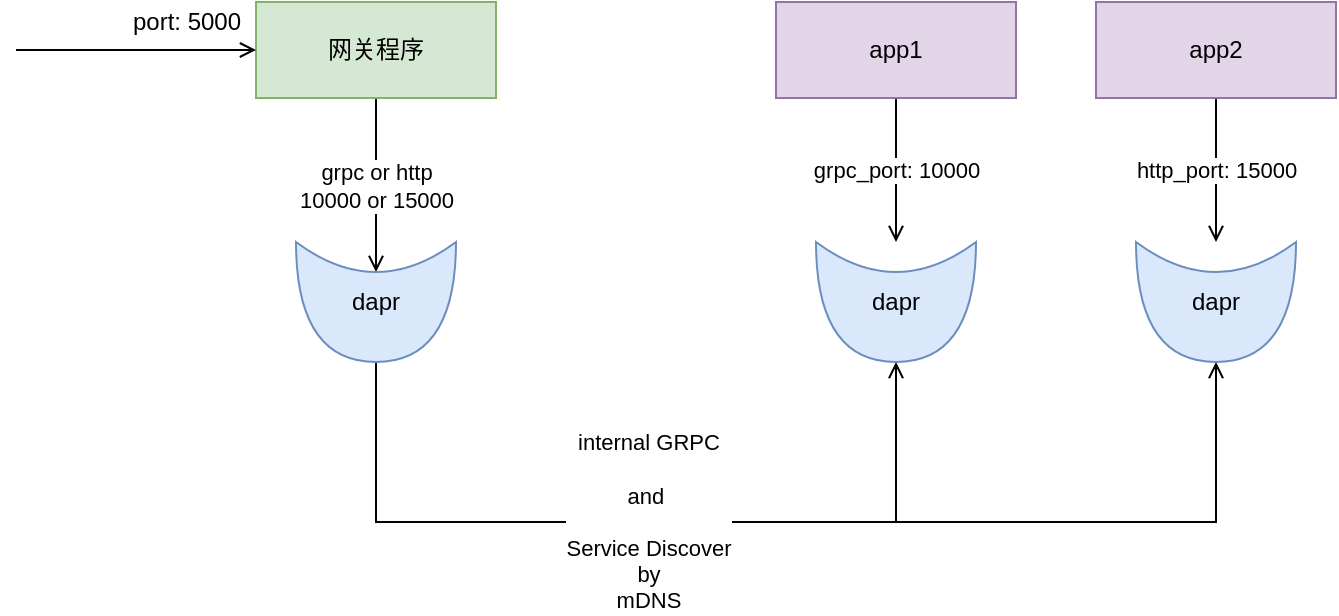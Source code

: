 <mxfile version="14.5.8" type="github"><diagram id="6xowlzXhY5Q-Y2xXlu2Q" name="Page-1"><mxGraphModel dx="867" dy="573" grid="1" gridSize="10" guides="1" tooltips="1" connect="1" arrows="1" fold="1" page="1" pageScale="1" pageWidth="827" pageHeight="1169" math="0" shadow="0"><root><mxCell id="0"/><mxCell id="1" parent="0"/><mxCell id="KHnR0hFewxRqwfDWExff-17" style="edgeStyle=orthogonalEdgeStyle;rounded=0;orthogonalLoop=1;jettySize=auto;html=1;exitX=1;exitY=0.5;exitDx=0;exitDy=0;exitPerimeter=0;entryX=1;entryY=0.5;entryDx=0;entryDy=0;entryPerimeter=0;endArrow=open;endFill=0;" edge="1" parent="1" source="KHnR0hFewxRqwfDWExff-3" target="KHnR0hFewxRqwfDWExff-8"><mxGeometry relative="1" as="geometry"><Array as="points"><mxPoint x="690" y="430"/></Array></mxGeometry></mxCell><mxCell id="KHnR0hFewxRqwfDWExff-14" value="grpc or http&lt;br&gt;10000 or 15000" style="edgeStyle=orthogonalEdgeStyle;rounded=0;orthogonalLoop=1;jettySize=auto;html=1;exitX=0.5;exitY=1;exitDx=0;exitDy=0;entryX=0.25;entryY=0.5;entryDx=0;entryDy=0;entryPerimeter=0;endArrow=open;endFill=0;" edge="1" parent="1" source="KHnR0hFewxRqwfDWExff-1" target="KHnR0hFewxRqwfDWExff-3"><mxGeometry relative="1" as="geometry"/></mxCell><mxCell id="KHnR0hFewxRqwfDWExff-1" value="网关程序" style="rounded=0;whiteSpace=wrap;html=1;fillColor=#d5e8d4;strokeColor=#82b366;" vertex="1" parent="1"><mxGeometry x="210" y="170" width="120" height="48" as="geometry"/></mxCell><mxCell id="KHnR0hFewxRqwfDWExff-13" value="internal GRPC&lt;br&gt;&lt;br&gt;and&amp;nbsp;&lt;br&gt;&lt;br&gt;Service Discover&lt;br&gt;by&lt;br&gt;mDNS" style="edgeStyle=orthogonalEdgeStyle;rounded=0;orthogonalLoop=1;jettySize=auto;html=1;exitX=1;exitY=0.5;exitDx=0;exitDy=0;exitPerimeter=0;entryX=1;entryY=0.5;entryDx=0;entryDy=0;entryPerimeter=0;endArrow=open;endFill=0;" edge="1" parent="1" source="KHnR0hFewxRqwfDWExff-3" target="KHnR0hFewxRqwfDWExff-7"><mxGeometry x="0.026" relative="1" as="geometry"><Array as="points"><mxPoint x="530" y="430"/></Array><mxPoint as="offset"/></mxGeometry></mxCell><mxCell id="KHnR0hFewxRqwfDWExff-3" value="dapr" style="shape=xor;whiteSpace=wrap;html=1;rotation=90;horizontal=0;fillColor=#dae8fc;strokeColor=#6c8ebf;" vertex="1" parent="1"><mxGeometry x="240" y="280" width="60" height="80" as="geometry"/></mxCell><mxCell id="KHnR0hFewxRqwfDWExff-4" value="" style="endArrow=open;html=1;entryX=0;entryY=0.5;entryDx=0;entryDy=0;endFill=0;" edge="1" parent="1" target="KHnR0hFewxRqwfDWExff-1"><mxGeometry width="50" height="50" relative="1" as="geometry"><mxPoint x="90" y="194" as="sourcePoint"/><mxPoint x="140" y="140" as="targetPoint"/></mxGeometry></mxCell><mxCell id="KHnR0hFewxRqwfDWExff-5" value="port: 5000" style="text;html=1;align=center;verticalAlign=middle;resizable=0;points=[];autosize=1;strokeColor=none;" vertex="1" parent="1"><mxGeometry x="140" y="170" width="70" height="20" as="geometry"/></mxCell><mxCell id="KHnR0hFewxRqwfDWExff-10" value="grpc_port: 10000" style="edgeStyle=orthogonalEdgeStyle;rounded=0;orthogonalLoop=1;jettySize=auto;html=1;endArrow=open;endFill=0;" edge="1" parent="1" source="KHnR0hFewxRqwfDWExff-6" target="KHnR0hFewxRqwfDWExff-7"><mxGeometry relative="1" as="geometry"/></mxCell><mxCell id="KHnR0hFewxRqwfDWExff-6" value="app1" style="rounded=0;whiteSpace=wrap;html=1;fillColor=#e1d5e7;strokeColor=#9673a6;" vertex="1" parent="1"><mxGeometry x="470" y="170" width="120" height="48" as="geometry"/></mxCell><mxCell id="KHnR0hFewxRqwfDWExff-7" value="dapr" style="shape=xor;whiteSpace=wrap;html=1;rotation=90;horizontal=0;fillColor=#dae8fc;strokeColor=#6c8ebf;" vertex="1" parent="1"><mxGeometry x="500" y="280" width="60" height="80" as="geometry"/></mxCell><mxCell id="KHnR0hFewxRqwfDWExff-8" value="dapr" style="shape=xor;whiteSpace=wrap;html=1;rotation=90;horizontal=0;fillColor=#dae8fc;strokeColor=#6c8ebf;" vertex="1" parent="1"><mxGeometry x="660" y="280" width="60" height="80" as="geometry"/></mxCell><mxCell id="KHnR0hFewxRqwfDWExff-11" value="http_port: 15000" style="edgeStyle=orthogonalEdgeStyle;rounded=0;orthogonalLoop=1;jettySize=auto;html=1;endArrow=open;endFill=0;" edge="1" parent="1" source="KHnR0hFewxRqwfDWExff-9" target="KHnR0hFewxRqwfDWExff-8"><mxGeometry relative="1" as="geometry"/></mxCell><mxCell id="KHnR0hFewxRqwfDWExff-9" value="app2" style="rounded=0;whiteSpace=wrap;html=1;fillColor=#e1d5e7;strokeColor=#9673a6;" vertex="1" parent="1"><mxGeometry x="630" y="170" width="120" height="48" as="geometry"/></mxCell></root></mxGraphModel></diagram></mxfile>